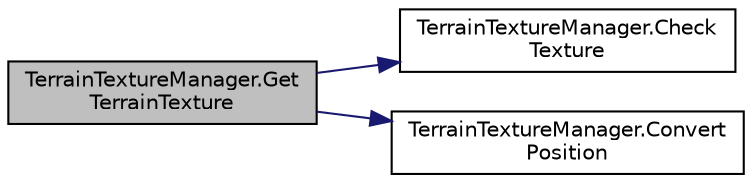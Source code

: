 digraph "TerrainTextureManager.GetTerrainTexture"
{
 // INTERACTIVE_SVG=YES
 // LATEX_PDF_SIZE
  edge [fontname="Helvetica",fontsize="10",labelfontname="Helvetica",labelfontsize="10"];
  node [fontname="Helvetica",fontsize="10",shape=record];
  rankdir="LR";
  Node1 [label="TerrainTextureManager.Get\lTerrainTexture",height=0.2,width=0.4,color="black", fillcolor="grey75", style="filled", fontcolor="black",tooltip=" "];
  Node1 -> Node2 [color="midnightblue",fontsize="10",style="solid",fontname="Helvetica"];
  Node2 [label="TerrainTextureManager.Check\lTexture",height=0.2,width=0.4,color="black", fillcolor="white", style="filled",URL="$class_terrain_texture_manager.html#a7645401200b1595a6dfea62783dc7307",tooltip=" "];
  Node1 -> Node3 [color="midnightblue",fontsize="10",style="solid",fontname="Helvetica"];
  Node3 [label="TerrainTextureManager.Convert\lPosition",height=0.2,width=0.4,color="black", fillcolor="white", style="filled",URL="$class_terrain_texture_manager.html#a1363bb187d88d1fd2905ac174f4ea487",tooltip=" "];
}
